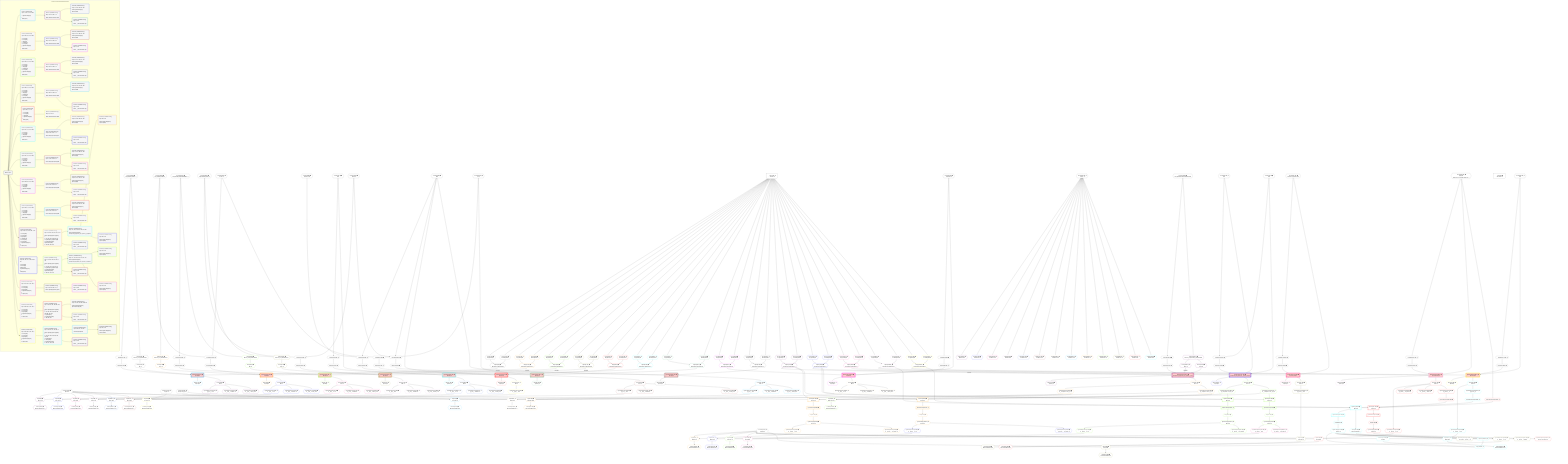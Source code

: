 %%{init: {'themeVariables': { 'fontSize': '12px'}}}%%
graph TD
    classDef path fill:#eee,stroke:#000,color:#000
    classDef plan fill:#fff,stroke-width:1px,color:#000
    classDef itemplan fill:#fff,stroke-width:2px,color:#000
    classDef unbatchedplan fill:#dff,stroke-width:1px,color:#000
    classDef sideeffectplan fill:#fcc,stroke-width:2px,color:#000
    classDef bucket fill:#f6f6f6,color:#000,stroke-width:2px,text-align:left


    %% plan dependencies
    __InputObject113{{"__InputObject[113∈0] ➊"}}:::plan
    Constant445{{"Constant[445∈0] ➊<br />ᐸ2ᐳ"}}:::plan
    Constant446{{"Constant[446∈0] ➊<br />ᐸ3ᐳ"}}:::plan
    Constant445 & Constant446 --> __InputObject113
    __InputObject6{{"__InputObject[6∈0] ➊"}}:::plan
    Constant433{{"Constant[433∈0] ➊<br />ᐸ'WyJwb3N0cyIsMV0='ᐳ"}}:::plan
    Constant433 --> __InputObject6
    Object15{{"Object[15∈0] ➊<br />ᐸ{pgSettings,withPgClient}ᐳ"}}:::plan
    Access13{{"Access[13∈0] ➊<br />ᐸ2.pgSettingsᐳ"}}:::plan
    Access14{{"Access[14∈0] ➊<br />ᐸ2.withPgClientᐳ"}}:::plan
    Access13 & Access14 --> Object15
    __InputObject18{{"__InputObject[18∈0] ➊"}}:::plan
    Constant434{{"Constant[434∈0] ➊<br />ᐸ'hello'ᐳ"}}:::plan
    Constant435{{"Constant[435∈0] ➊<br />ᐸ'WyJwb3N0cyIsMl0='ᐳ"}}:::plan
    Constant434 & Constant435 --> __InputObject18
    __InputObject30{{"__InputObject[30∈0] ➊"}}:::plan
    Constant436{{"Constant[436∈0] ➊<br />ᐸ'WyJwb3N0cyIsMjAwMDAwMF0='ᐳ"}}:::plan
    Constant436 --> __InputObject30
    __InputObject42{{"__InputObject[42∈0] ➊"}}:::plan
    Constant437{{"Constant[437∈0] ➊<br />ᐸ'world'ᐳ"}}:::plan
    Constant438{{"Constant[438∈0] ➊<br />ᐸ'WyJwb3N0cyIsM10='ᐳ"}}:::plan
    Constant437 & Constant438 --> __InputObject42
    __InputObject54{{"__InputObject[54∈0] ➊"}}:::plan
    Constant439{{"Constant[439∈0] ➊<br />ᐸ'throw error'ᐳ"}}:::plan
    Constant440{{"Constant[440∈0] ➊<br />ᐸ11ᐳ"}}:::plan
    Constant439 & Constant440 --> __InputObject54
    __InputObject63{{"__InputObject[63∈0] ➊"}}:::plan
    Constant441{{"Constant[441∈0] ➊<br />ᐸ6ᐳ"}}:::plan
    Constant441 --> __InputObject63
    __InputObject72{{"__InputObject[72∈0] ➊"}}:::plan
    Constant442{{"Constant[442∈0] ➊<br />ᐸ9ᐳ"}}:::plan
    Constant434 & Constant442 --> __InputObject72
    __InputObject81{{"__InputObject[81∈0] ➊"}}:::plan
    Constant443{{"Constant[443∈0] ➊<br />ᐸ2000000ᐳ"}}:::plan
    Constant443 --> __InputObject81
    __InputObject90{{"__InputObject[90∈0] ➊"}}:::plan
    Constant437 & Constant440 --> __InputObject90
    __InputObject99{{"__InputObject[99∈0] ➊"}}:::plan
    Constant444{{"Constant[444∈0] ➊<br />ᐸ'WyJjb21wb3VuZF9rZXlzIiw0LDNd'ᐳ"}}:::plan
    Constant444 --> __InputObject99
    __InputObject123{{"__InputObject[123∈0] ➊"}}:::plan
    Constant447{{"Constant[447∈0] ➊<br />ᐸ'budd.deey@email.com'ᐳ"}}:::plan
    Constant447 --> __InputObject123
    __InputObject132{{"__InputObject[132∈0] ➊"}}:::plan
    Constant448{{"Constant[448∈0] ➊<br />ᐸ'graphile-build.issue.27.exists@example.com'ᐳ"}}:::plan
    Constant448 --> __InputObject132
    __InputObject141{{"__InputObject[141∈0] ➊"}}:::plan
    Constant449{{"Constant[449∈0] ➊<br />ᐸ1ᐳ"}}:::plan
    Constant449 --> __InputObject141
    Lambda9{{"Lambda[9∈0] ➊<br />ᐸdecode_Post_base64JSONᐳ"}}:::plan
    Constant433 --> Lambda9
    Access10{{"Access[10∈0] ➊<br />ᐸ9.1ᐳ"}}:::plan
    Lambda9 --> Access10
    __Value2["__Value[2∈0] ➊<br />ᐸcontextᐳ"]:::plan
    __Value2 --> Access13
    __Value2 --> Access14
    ApplyInput16{{"ApplyInput[16∈0] ➊"}}:::plan
    __InputObject6 --> ApplyInput16
    ApplyInput28{{"ApplyInput[28∈0] ➊"}}:::plan
    __InputObject18 --> ApplyInput28
    ApplyInput40{{"ApplyInput[40∈0] ➊"}}:::plan
    __InputObject30 --> ApplyInput40
    ApplyInput52{{"ApplyInput[52∈0] ➊"}}:::plan
    __InputObject42 --> ApplyInput52
    ApplyInput61{{"ApplyInput[61∈0] ➊"}}:::plan
    __InputObject54 --> ApplyInput61
    ApplyInput70{{"ApplyInput[70∈0] ➊"}}:::plan
    __InputObject63 --> ApplyInput70
    ApplyInput79{{"ApplyInput[79∈0] ➊"}}:::plan
    __InputObject72 --> ApplyInput79
    ApplyInput88{{"ApplyInput[88∈0] ➊"}}:::plan
    __InputObject81 --> ApplyInput88
    ApplyInput97{{"ApplyInput[97∈0] ➊"}}:::plan
    __InputObject90 --> ApplyInput97
    ApplyInput111{{"ApplyInput[111∈0] ➊"}}:::plan
    __InputObject99 --> ApplyInput111
    ApplyInput121{{"ApplyInput[121∈0] ➊"}}:::plan
    __InputObject113 --> ApplyInput121
    ApplyInput130{{"ApplyInput[130∈0] ➊"}}:::plan
    __InputObject123 --> ApplyInput130
    ApplyInput139{{"ApplyInput[139∈0] ➊"}}:::plan
    __InputObject132 --> ApplyInput139
    ApplyInput148{{"ApplyInput[148∈0] ➊"}}:::plan
    __InputObject141 --> ApplyInput148
    __Value4["__Value[4∈0] ➊<br />ᐸrootValueᐳ"]:::plan
    Constant151{{"Constant[151∈0] ➊<br />ᐸ'posts'ᐳ"}}:::plan
    Constant175{{"Constant[175∈0] ➊<br />ᐸ'types'ᐳ"}}:::plan
    Constant205{{"Constant[205∈0] ➊<br />ᐸ'compound_keys'ᐳ"}}:::plan
    Constant219{{"Constant[219∈0] ➊<br />ᐸ'people'ᐳ"}}:::plan
    Constant259{{"Constant[259∈0] ➊<br />ᐸ'query'ᐳ"}}:::plan
    PgDeleteSingle12[["PgDeleteSingle[12∈1] ➊<br />ᐸpost(id)ᐳ"]]:::sideeffectplan
    Object15 -->|rejectNull| PgDeleteSingle12
    Access10 & ApplyInput16 --> PgDeleteSingle12
    Object17{{"Object[17∈1] ➊<br />ᐸ{result}ᐳ"}}:::plan
    PgDeleteSingle12 --> Object17
    List154{{"List[154∈2] ➊<br />ᐸ151,152ᐳ"}}:::plan
    PgClassExpression152{{"PgClassExpression[152∈2] ➊<br />ᐸ__post__.”id”ᐳ"}}:::plan
    Constant151 & PgClassExpression152 --> List154
    Access153{{"Access[153∈2] ➊<br />ᐸ12.tᐳ"}}:::plan
    Access153 --> PgClassExpression152
    PgDeleteSingle12 --> Access153
    Lambda155{{"Lambda[155∈2] ➊<br />ᐸbase64JSONEncodeᐳ"}}:::plan
    List154 --> Lambda155
    PgClassExpression257{{"PgClassExpression[257∈2] ➊<br />ᐸ__post__.”headline”ᐳ"}}:::plan
    Access153 --> PgClassExpression257
    PgClassExpression258{{"PgClassExpression[258∈2] ➊<br />ᐸ__post__.”author_id”ᐳ"}}:::plan
    Access153 --> PgClassExpression258
    Lambda260{{"Lambda[260∈2] ➊<br />ᐸrawEncodeᐳ"}}:::plan
    Constant259 --> Lambda260
    PgDeleteSingle24[["PgDeleteSingle[24∈3] ➊<br />ᐸpost(id)ᐳ"]]:::sideeffectplan
    Object27{{"Object[27∈3] ➊<br />ᐸ{pgSettings,withPgClient}ᐳ"}}:::plan
    Access22{{"Access[22∈3] ➊<br />ᐸ21.1ᐳ"}}:::plan
    Object27 -->|rejectNull| PgDeleteSingle24
    Access22 & ApplyInput28 --> PgDeleteSingle24
    Access25{{"Access[25∈3] ➊<br />ᐸ2.pgSettingsᐳ"}}:::plan
    Access26{{"Access[26∈3] ➊<br />ᐸ2.withPgClientᐳ"}}:::plan
    Access25 & Access26 --> Object27
    Lambda21{{"Lambda[21∈3] ➊<br />ᐸdecode_Post_base64JSONᐳ"}}:::plan
    Constant435 --> Lambda21
    Lambda21 --> Access22
    __Value2 --> Access25
    __Value2 --> Access26
    Object29{{"Object[29∈3] ➊<br />ᐸ{result}ᐳ"}}:::plan
    PgDeleteSingle24 --> Object29
    List160{{"List[160∈4] ➊<br />ᐸ151,158ᐳ"}}:::plan
    PgClassExpression158{{"PgClassExpression[158∈4] ➊<br />ᐸ__post__.”id”ᐳ"}}:::plan
    Constant151 & PgClassExpression158 --> List160
    Access159{{"Access[159∈4] ➊<br />ᐸ24.tᐳ"}}:::plan
    Access159 --> PgClassExpression158
    PgDeleteSingle24 --> Access159
    Lambda161{{"Lambda[161∈4] ➊<br />ᐸbase64JSONEncodeᐳ"}}:::plan
    List160 --> Lambda161
    PgClassExpression267{{"PgClassExpression[267∈4] ➊<br />ᐸ__post__.”headline”ᐳ"}}:::plan
    Access159 --> PgClassExpression267
    PgClassExpression268{{"PgClassExpression[268∈4] ➊<br />ᐸ__post__.”author_id”ᐳ"}}:::plan
    Access159 --> PgClassExpression268
    Lambda270{{"Lambda[270∈4] ➊<br />ᐸrawEncodeᐳ"}}:::plan
    Constant259 --> Lambda270
    PgDeleteSingle36[["PgDeleteSingle[36∈5] ➊<br />ᐸpost(id)ᐳ"]]:::sideeffectplan
    Object39{{"Object[39∈5] ➊<br />ᐸ{pgSettings,withPgClient}ᐳ"}}:::plan
    Access34{{"Access[34∈5] ➊<br />ᐸ33.1ᐳ"}}:::plan
    Object39 -->|rejectNull| PgDeleteSingle36
    Access34 & ApplyInput40 --> PgDeleteSingle36
    Access37{{"Access[37∈5] ➊<br />ᐸ2.pgSettingsᐳ"}}:::plan
    Access38{{"Access[38∈5] ➊<br />ᐸ2.withPgClientᐳ"}}:::plan
    Access37 & Access38 --> Object39
    Lambda33{{"Lambda[33∈5] ➊<br />ᐸdecode_Post_base64JSONᐳ"}}:::plan
    Constant436 --> Lambda33
    Lambda33 --> Access34
    __Value2 --> Access37
    __Value2 --> Access38
    Object41{{"Object[41∈5] ➊<br />ᐸ{result}ᐳ"}}:::plan
    PgDeleteSingle36 --> Object41
    List166{{"List[166∈6] ➊<br />ᐸ151,164ᐳ"}}:::plan
    PgClassExpression164{{"PgClassExpression[164∈6] ➊<br />ᐸ__post__.”id”ᐳ"}}:::plan
    Constant151 & PgClassExpression164 --> List166
    Access165{{"Access[165∈6] ➊<br />ᐸ36.tᐳ"}}:::plan
    Access165 --> PgClassExpression164
    PgDeleteSingle36 --> Access165
    Lambda167{{"Lambda[167∈6] ➊<br />ᐸbase64JSONEncodeᐳ"}}:::plan
    List166 --> Lambda167
    PgClassExpression277{{"PgClassExpression[277∈6] ➊<br />ᐸ__post__.”headline”ᐳ"}}:::plan
    Access165 --> PgClassExpression277
    PgClassExpression278{{"PgClassExpression[278∈6] ➊<br />ᐸ__post__.”author_id”ᐳ"}}:::plan
    Access165 --> PgClassExpression278
    Lambda280{{"Lambda[280∈6] ➊<br />ᐸrawEncodeᐳ"}}:::plan
    Constant259 --> Lambda280
    PgDeleteSingle48[["PgDeleteSingle[48∈7] ➊<br />ᐸpost(id)ᐳ"]]:::sideeffectplan
    Object51{{"Object[51∈7] ➊<br />ᐸ{pgSettings,withPgClient}ᐳ"}}:::plan
    Access46{{"Access[46∈7] ➊<br />ᐸ45.1ᐳ"}}:::plan
    Object51 -->|rejectNull| PgDeleteSingle48
    Access46 & ApplyInput52 --> PgDeleteSingle48
    Access49{{"Access[49∈7] ➊<br />ᐸ2.pgSettingsᐳ"}}:::plan
    Access50{{"Access[50∈7] ➊<br />ᐸ2.withPgClientᐳ"}}:::plan
    Access49 & Access50 --> Object51
    Lambda45{{"Lambda[45∈7] ➊<br />ᐸdecode_Post_base64JSONᐳ"}}:::plan
    Constant438 --> Lambda45
    Lambda45 --> Access46
    __Value2 --> Access49
    __Value2 --> Access50
    Object53{{"Object[53∈7] ➊<br />ᐸ{result}ᐳ"}}:::plan
    PgDeleteSingle48 --> Object53
    List172{{"List[172∈8] ➊<br />ᐸ151,170ᐳ"}}:::plan
    PgClassExpression170{{"PgClassExpression[170∈8] ➊<br />ᐸ__post__.”id”ᐳ"}}:::plan
    Constant151 & PgClassExpression170 --> List172
    Access171{{"Access[171∈8] ➊<br />ᐸ48.tᐳ"}}:::plan
    Access171 --> PgClassExpression170
    PgDeleteSingle48 --> Access171
    Lambda173{{"Lambda[173∈8] ➊<br />ᐸbase64JSONEncodeᐳ"}}:::plan
    List172 --> Lambda173
    PgClassExpression287{{"PgClassExpression[287∈8] ➊<br />ᐸ__post__.”headline”ᐳ"}}:::plan
    Access171 --> PgClassExpression287
    PgClassExpression288{{"PgClassExpression[288∈8] ➊<br />ᐸ__post__.”author_id”ᐳ"}}:::plan
    Access171 --> PgClassExpression288
    Lambda290{{"Lambda[290∈8] ➊<br />ᐸrawEncodeᐳ"}}:::plan
    Constant259 --> Lambda290
    PgDeleteSingle57[["PgDeleteSingle[57∈9] ➊<br />ᐸtypes(id)ᐳ"]]:::sideeffectplan
    Object60{{"Object[60∈9] ➊<br />ᐸ{pgSettings,withPgClient}ᐳ"}}:::plan
    Object60 & Constant440 & ApplyInput61 --> PgDeleteSingle57
    Access58{{"Access[58∈9] ➊<br />ᐸ2.pgSettingsᐳ"}}:::plan
    Access59{{"Access[59∈9] ➊<br />ᐸ2.withPgClientᐳ"}}:::plan
    Access58 & Access59 --> Object60
    __Value2 --> Access58
    __Value2 --> Access59
    Object62{{"Object[62∈9] ➊<br />ᐸ{result}ᐳ"}}:::plan
    PgDeleteSingle57 --> Object62
    List178{{"List[178∈10] ➊<br />ᐸ175,176ᐳ"}}:::plan
    PgClassExpression176{{"PgClassExpression[176∈10] ➊<br />ᐸ__types__.”id”ᐳ"}}:::plan
    Constant175 & PgClassExpression176 --> List178
    Access177{{"Access[177∈10] ➊<br />ᐸ57.tᐳ"}}:::plan
    Access177 --> PgClassExpression176
    PgDeleteSingle57 --> Access177
    Lambda179{{"Lambda[179∈10] ➊<br />ᐸbase64JSONEncodeᐳ"}}:::plan
    List178 --> Lambda179
    PgDeleteSingle66[["PgDeleteSingle[66∈11] ➊<br />ᐸpost(id)ᐳ"]]:::sideeffectplan
    Object69{{"Object[69∈11] ➊<br />ᐸ{pgSettings,withPgClient}ᐳ"}}:::plan
    Object69 & Constant441 & ApplyInput70 --> PgDeleteSingle66
    Access67{{"Access[67∈11] ➊<br />ᐸ2.pgSettingsᐳ"}}:::plan
    Access68{{"Access[68∈11] ➊<br />ᐸ2.withPgClientᐳ"}}:::plan
    Access67 & Access68 --> Object69
    __Value2 --> Access67
    __Value2 --> Access68
    Object71{{"Object[71∈11] ➊<br />ᐸ{result}ᐳ"}}:::plan
    PgDeleteSingle66 --> Object71
    List184{{"List[184∈12] ➊<br />ᐸ151,182ᐳ"}}:::plan
    PgClassExpression182{{"PgClassExpression[182∈12] ➊<br />ᐸ__post__.”id”ᐳ"}}:::plan
    Constant151 & PgClassExpression182 --> List184
    Access183{{"Access[183∈12] ➊<br />ᐸ66.tᐳ"}}:::plan
    Access183 --> PgClassExpression182
    PgDeleteSingle66 --> Access183
    Lambda185{{"Lambda[185∈12] ➊<br />ᐸbase64JSONEncodeᐳ"}}:::plan
    List184 --> Lambda185
    PgClassExpression297{{"PgClassExpression[297∈12] ➊<br />ᐸ__post__.”headline”ᐳ"}}:::plan
    Access183 --> PgClassExpression297
    PgClassExpression298{{"PgClassExpression[298∈12] ➊<br />ᐸ__post__.”author_id”ᐳ"}}:::plan
    Access183 --> PgClassExpression298
    Lambda300{{"Lambda[300∈12] ➊<br />ᐸrawEncodeᐳ"}}:::plan
    Constant259 --> Lambda300
    PgDeleteSingle75[["PgDeleteSingle[75∈13] ➊<br />ᐸpost(id)ᐳ"]]:::sideeffectplan
    Object78{{"Object[78∈13] ➊<br />ᐸ{pgSettings,withPgClient}ᐳ"}}:::plan
    Object78 & Constant442 & ApplyInput79 --> PgDeleteSingle75
    Access76{{"Access[76∈13] ➊<br />ᐸ2.pgSettingsᐳ"}}:::plan
    Access77{{"Access[77∈13] ➊<br />ᐸ2.withPgClientᐳ"}}:::plan
    Access76 & Access77 --> Object78
    __Value2 --> Access76
    __Value2 --> Access77
    Object80{{"Object[80∈13] ➊<br />ᐸ{result}ᐳ"}}:::plan
    PgDeleteSingle75 --> Object80
    List190{{"List[190∈14] ➊<br />ᐸ151,188ᐳ"}}:::plan
    PgClassExpression188{{"PgClassExpression[188∈14] ➊<br />ᐸ__post__.”id”ᐳ"}}:::plan
    Constant151 & PgClassExpression188 --> List190
    Access189{{"Access[189∈14] ➊<br />ᐸ75.tᐳ"}}:::plan
    Access189 --> PgClassExpression188
    PgDeleteSingle75 --> Access189
    Lambda191{{"Lambda[191∈14] ➊<br />ᐸbase64JSONEncodeᐳ"}}:::plan
    List190 --> Lambda191
    PgClassExpression307{{"PgClassExpression[307∈14] ➊<br />ᐸ__post__.”headline”ᐳ"}}:::plan
    Access189 --> PgClassExpression307
    PgClassExpression308{{"PgClassExpression[308∈14] ➊<br />ᐸ__post__.”author_id”ᐳ"}}:::plan
    Access189 --> PgClassExpression308
    Lambda310{{"Lambda[310∈14] ➊<br />ᐸrawEncodeᐳ"}}:::plan
    Constant259 --> Lambda310
    PgDeleteSingle84[["PgDeleteSingle[84∈15] ➊<br />ᐸpost(id)ᐳ"]]:::sideeffectplan
    Object87{{"Object[87∈15] ➊<br />ᐸ{pgSettings,withPgClient}ᐳ"}}:::plan
    Object87 & Constant443 & ApplyInput88 --> PgDeleteSingle84
    Access85{{"Access[85∈15] ➊<br />ᐸ2.pgSettingsᐳ"}}:::plan
    Access86{{"Access[86∈15] ➊<br />ᐸ2.withPgClientᐳ"}}:::plan
    Access85 & Access86 --> Object87
    __Value2 --> Access85
    __Value2 --> Access86
    Object89{{"Object[89∈15] ➊<br />ᐸ{result}ᐳ"}}:::plan
    PgDeleteSingle84 --> Object89
    List196{{"List[196∈16] ➊<br />ᐸ151,194ᐳ"}}:::plan
    PgClassExpression194{{"PgClassExpression[194∈16] ➊<br />ᐸ__post__.”id”ᐳ"}}:::plan
    Constant151 & PgClassExpression194 --> List196
    Access195{{"Access[195∈16] ➊<br />ᐸ84.tᐳ"}}:::plan
    Access195 --> PgClassExpression194
    PgDeleteSingle84 --> Access195
    Lambda197{{"Lambda[197∈16] ➊<br />ᐸbase64JSONEncodeᐳ"}}:::plan
    List196 --> Lambda197
    PgClassExpression317{{"PgClassExpression[317∈16] ➊<br />ᐸ__post__.”headline”ᐳ"}}:::plan
    Access195 --> PgClassExpression317
    PgClassExpression318{{"PgClassExpression[318∈16] ➊<br />ᐸ__post__.”author_id”ᐳ"}}:::plan
    Access195 --> PgClassExpression318
    Lambda320{{"Lambda[320∈16] ➊<br />ᐸrawEncodeᐳ"}}:::plan
    Constant259 --> Lambda320
    PgDeleteSingle93[["PgDeleteSingle[93∈17] ➊<br />ᐸpost(id)ᐳ"]]:::sideeffectplan
    Object96{{"Object[96∈17] ➊<br />ᐸ{pgSettings,withPgClient}ᐳ"}}:::plan
    Object96 & Constant440 & ApplyInput97 --> PgDeleteSingle93
    Access94{{"Access[94∈17] ➊<br />ᐸ2.pgSettingsᐳ"}}:::plan
    Access95{{"Access[95∈17] ➊<br />ᐸ2.withPgClientᐳ"}}:::plan
    Access94 & Access95 --> Object96
    __Value2 --> Access94
    __Value2 --> Access95
    Object98{{"Object[98∈17] ➊<br />ᐸ{result}ᐳ"}}:::plan
    PgDeleteSingle93 --> Object98
    List202{{"List[202∈18] ➊<br />ᐸ151,200ᐳ"}}:::plan
    PgClassExpression200{{"PgClassExpression[200∈18] ➊<br />ᐸ__post__.”id”ᐳ"}}:::plan
    Constant151 & PgClassExpression200 --> List202
    Access201{{"Access[201∈18] ➊<br />ᐸ93.tᐳ"}}:::plan
    Access201 --> PgClassExpression200
    PgDeleteSingle93 --> Access201
    Lambda203{{"Lambda[203∈18] ➊<br />ᐸbase64JSONEncodeᐳ"}}:::plan
    List202 --> Lambda203
    PgClassExpression327{{"PgClassExpression[327∈18] ➊<br />ᐸ__post__.”headline”ᐳ"}}:::plan
    Access201 --> PgClassExpression327
    PgClassExpression328{{"PgClassExpression[328∈18] ➊<br />ᐸ__post__.”author_id”ᐳ"}}:::plan
    Access201 --> PgClassExpression328
    Lambda330{{"Lambda[330∈18] ➊<br />ᐸrawEncodeᐳ"}}:::plan
    Constant259 --> Lambda330
    PgDeleteSingle107[["PgDeleteSingle[107∈19] ➊<br />ᐸcompound_key(person_id_1,person_id_2)ᐳ"]]:::sideeffectplan
    Object110{{"Object[110∈19] ➊<br />ᐸ{pgSettings,withPgClient}ᐳ"}}:::plan
    Access103{{"Access[103∈19] ➊<br />ᐸ102.1ᐳ"}}:::plan
    Access105{{"Access[105∈19] ➊<br />ᐸ102.2ᐳ"}}:::plan
    Object110 -->|rejectNull| PgDeleteSingle107
    Access103 -->|rejectNull| PgDeleteSingle107
    Access105 & ApplyInput111 --> PgDeleteSingle107
    Access108{{"Access[108∈19] ➊<br />ᐸ2.pgSettingsᐳ"}}:::plan
    Access109{{"Access[109∈19] ➊<br />ᐸ2.withPgClientᐳ"}}:::plan
    Access108 & Access109 --> Object110
    Lambda102{{"Lambda[102∈19] ➊<br />ᐸdecode_CompoundKey_base64JSONᐳ"}}:::plan
    Constant444 --> Lambda102
    Lambda102 --> Access103
    Lambda102 --> Access105
    __Value2 --> Access108
    __Value2 --> Access109
    Object112{{"Object[112∈19] ➊<br />ᐸ{result}ᐳ"}}:::plan
    PgDeleteSingle107 --> Object112
    List209{{"List[209∈20] ➊<br />ᐸ205,206,208ᐳ"}}:::plan
    PgClassExpression206{{"PgClassExpression[206∈20] ➊<br />ᐸ__compound...rson_id_1”ᐳ"}}:::plan
    PgClassExpression208{{"PgClassExpression[208∈20] ➊<br />ᐸ__compound...rson_id_2”ᐳ"}}:::plan
    Constant205 & PgClassExpression206 & PgClassExpression208 --> List209
    PgSelect340[["PgSelect[340∈20] ➊<br />ᐸpersonᐳ"]]:::plan
    Object110 & PgClassExpression206 --> PgSelect340
    PgSelect348[["PgSelect[348∈20] ➊<br />ᐸpersonᐳ"]]:::plan
    Object110 & PgClassExpression208 --> PgSelect348
    Access207{{"Access[207∈20] ➊<br />ᐸ107.tᐳ"}}:::plan
    Access207 --> PgClassExpression206
    PgDeleteSingle107 --> Access207
    Access207 --> PgClassExpression208
    Lambda210{{"Lambda[210∈20] ➊<br />ᐸbase64JSONEncodeᐳ"}}:::plan
    List209 --> Lambda210
    First344{{"First[344∈20] ➊"}}:::plan
    PgSelectRows345[["PgSelectRows[345∈20] ➊"]]:::plan
    PgSelectRows345 --> First344
    PgSelect340 --> PgSelectRows345
    PgSelectSingle346{{"PgSelectSingle[346∈20] ➊<br />ᐸpersonᐳ"}}:::plan
    First344 --> PgSelectSingle346
    First350{{"First[350∈20] ➊"}}:::plan
    PgSelectRows351[["PgSelectRows[351∈20] ➊"]]:::plan
    PgSelectRows351 --> First350
    PgSelect348 --> PgSelectRows351
    PgSelectSingle352{{"PgSelectSingle[352∈20] ➊<br />ᐸpersonᐳ"}}:::plan
    First350 --> PgSelectSingle352
    Lambda354{{"Lambda[354∈20] ➊<br />ᐸrawEncodeᐳ"}}:::plan
    Constant259 --> Lambda354
    List408{{"List[408∈54] ➊<br />ᐸ219,407ᐳ"}}:::plan
    PgClassExpression407{{"PgClassExpression[407∈54] ➊<br />ᐸ__person__.”id”ᐳ"}}:::plan
    Constant219 & PgClassExpression407 --> List408
    PgSelectSingle346 --> PgClassExpression407
    Lambda409{{"Lambda[409∈54] ➊<br />ᐸbase64JSONEncodeᐳ"}}:::plan
    List408 --> Lambda409
    PgClassExpression410{{"PgClassExpression[410∈54] ➊<br />ᐸ__person__...full_name”ᐳ"}}:::plan
    PgSelectSingle346 --> PgClassExpression410
    List413{{"List[413∈55] ➊<br />ᐸ219,412ᐳ"}}:::plan
    PgClassExpression412{{"PgClassExpression[412∈55] ➊<br />ᐸ__person__.”id”ᐳ"}}:::plan
    Constant219 & PgClassExpression412 --> List413
    PgSelectSingle352 --> PgClassExpression412
    Lambda414{{"Lambda[414∈55] ➊<br />ᐸbase64JSONEncodeᐳ"}}:::plan
    List413 --> Lambda414
    PgClassExpression415{{"PgClassExpression[415∈55] ➊<br />ᐸ__person__...full_name”ᐳ"}}:::plan
    PgSelectSingle352 --> PgClassExpression415
    PgDeleteSingle117[["PgDeleteSingle[117∈21] ➊<br />ᐸcompound_key(person_id_1,person_id_2)ᐳ"]]:::sideeffectplan
    Object120{{"Object[120∈21] ➊<br />ᐸ{pgSettings,withPgClient}ᐳ"}}:::plan
    Object120 & Constant445 & Constant446 & ApplyInput121 --> PgDeleteSingle117
    Access118{{"Access[118∈21] ➊<br />ᐸ2.pgSettingsᐳ"}}:::plan
    Access119{{"Access[119∈21] ➊<br />ᐸ2.withPgClientᐳ"}}:::plan
    Access118 & Access119 --> Object120
    __Value2 --> Access118
    __Value2 --> Access119
    Object122{{"Object[122∈21] ➊<br />ᐸ{result}ᐳ"}}:::plan
    PgDeleteSingle117 --> Object122
    List216{{"List[216∈22] ➊<br />ᐸ205,213,215ᐳ"}}:::plan
    PgClassExpression213{{"PgClassExpression[213∈22] ➊<br />ᐸ__compound...rson_id_1”ᐳ"}}:::plan
    PgClassExpression215{{"PgClassExpression[215∈22] ➊<br />ᐸ__compound...rson_id_2”ᐳ"}}:::plan
    Constant205 & PgClassExpression213 & PgClassExpression215 --> List216
    PgSelect364[["PgSelect[364∈22] ➊<br />ᐸpersonᐳ"]]:::plan
    Object120 & PgClassExpression213 --> PgSelect364
    PgSelect372[["PgSelect[372∈22] ➊<br />ᐸpersonᐳ"]]:::plan
    Object120 & PgClassExpression215 --> PgSelect372
    Access214{{"Access[214∈22] ➊<br />ᐸ117.tᐳ"}}:::plan
    Access214 --> PgClassExpression213
    PgDeleteSingle117 --> Access214
    Access214 --> PgClassExpression215
    Lambda217{{"Lambda[217∈22] ➊<br />ᐸbase64JSONEncodeᐳ"}}:::plan
    List216 --> Lambda217
    First368{{"First[368∈22] ➊"}}:::plan
    PgSelectRows369[["PgSelectRows[369∈22] ➊"]]:::plan
    PgSelectRows369 --> First368
    PgSelect364 --> PgSelectRows369
    PgSelectSingle370{{"PgSelectSingle[370∈22] ➊<br />ᐸpersonᐳ"}}:::plan
    First368 --> PgSelectSingle370
    First374{{"First[374∈22] ➊"}}:::plan
    PgSelectRows375[["PgSelectRows[375∈22] ➊"]]:::plan
    PgSelectRows375 --> First374
    PgSelect372 --> PgSelectRows375
    PgSelectSingle376{{"PgSelectSingle[376∈22] ➊<br />ᐸpersonᐳ"}}:::plan
    First374 --> PgSelectSingle376
    Lambda378{{"Lambda[378∈22] ➊<br />ᐸrawEncodeᐳ"}}:::plan
    Constant259 --> Lambda378
    List418{{"List[418∈56] ➊<br />ᐸ219,417ᐳ"}}:::plan
    PgClassExpression417{{"PgClassExpression[417∈56] ➊<br />ᐸ__person__.”id”ᐳ"}}:::plan
    Constant219 & PgClassExpression417 --> List418
    PgSelectSingle370 --> PgClassExpression417
    Lambda419{{"Lambda[419∈56] ➊<br />ᐸbase64JSONEncodeᐳ"}}:::plan
    List418 --> Lambda419
    PgClassExpression420{{"PgClassExpression[420∈56] ➊<br />ᐸ__person__...full_name”ᐳ"}}:::plan
    PgSelectSingle370 --> PgClassExpression420
    List423{{"List[423∈57] ➊<br />ᐸ219,422ᐳ"}}:::plan
    PgClassExpression422{{"PgClassExpression[422∈57] ➊<br />ᐸ__person__.”id”ᐳ"}}:::plan
    Constant219 & PgClassExpression422 --> List423
    PgSelectSingle376 --> PgClassExpression422
    Lambda424{{"Lambda[424∈57] ➊<br />ᐸbase64JSONEncodeᐳ"}}:::plan
    List423 --> Lambda424
    PgClassExpression425{{"PgClassExpression[425∈57] ➊<br />ᐸ__person__...full_name”ᐳ"}}:::plan
    PgSelectSingle376 --> PgClassExpression425
    PgDeleteSingle126[["PgDeleteSingle[126∈23] ➊<br />ᐸperson(email)ᐳ"]]:::sideeffectplan
    Object129{{"Object[129∈23] ➊<br />ᐸ{pgSettings,withPgClient}ᐳ"}}:::plan
    Object129 & Constant447 & ApplyInput130 --> PgDeleteSingle126
    Access127{{"Access[127∈23] ➊<br />ᐸ2.pgSettingsᐳ"}}:::plan
    Access128{{"Access[128∈23] ➊<br />ᐸ2.withPgClientᐳ"}}:::plan
    Access127 & Access128 --> Object129
    __Value2 --> Access127
    __Value2 --> Access128
    Object131{{"Object[131∈23] ➊<br />ᐸ{result}ᐳ"}}:::plan
    PgDeleteSingle126 --> Object131
    List222{{"List[222∈24] ➊<br />ᐸ219,220ᐳ"}}:::plan
    PgClassExpression220{{"PgClassExpression[220∈24] ➊<br />ᐸ__person__.”id”ᐳ"}}:::plan
    Constant219 & PgClassExpression220 --> List222
    Access221{{"Access[221∈24] ➊<br />ᐸ126.tᐳ"}}:::plan
    Access221 --> PgClassExpression220
    PgDeleteSingle126 --> Access221
    Lambda223{{"Lambda[223∈24] ➊<br />ᐸbase64JSONEncodeᐳ"}}:::plan
    List222 --> Lambda223
    Lambda380{{"Lambda[380∈24] ➊<br />ᐸrawEncodeᐳ"}}:::plan
    Constant259 --> Lambda380
    PgDeleteSingle135[["PgDeleteSingle[135∈25] ➊<br />ᐸperson(email)ᐳ"]]:::sideeffectplan
    Object138{{"Object[138∈25] ➊<br />ᐸ{pgSettings,withPgClient}ᐳ"}}:::plan
    Object138 & Constant448 & ApplyInput139 --> PgDeleteSingle135
    Access136{{"Access[136∈25] ➊<br />ᐸ2.pgSettingsᐳ"}}:::plan
    Access137{{"Access[137∈25] ➊<br />ᐸ2.withPgClientᐳ"}}:::plan
    Access136 & Access137 --> Object138
    __Value2 --> Access136
    __Value2 --> Access137
    Object140{{"Object[140∈25] ➊<br />ᐸ{result}ᐳ"}}:::plan
    PgDeleteSingle135 --> Object140
    PgSelect391[["PgSelect[391∈26] ➊<br />ᐸpersonᐳ"]]:::plan
    PgFromExpression395{{"PgFromExpression[395∈26] ➊"}}:::plan
    PgFromExpression400{{"PgFromExpression[400∈26] ➊"}}:::plan
    Object138 & PgFromExpression395 & PgFromExpression400 --> PgSelect391
    List228{{"List[228∈26] ➊<br />ᐸ219,226ᐳ"}}:::plan
    PgClassExpression226{{"PgClassExpression[226∈26] ➊<br />ᐸ__person__.”id”ᐳ"}}:::plan
    Constant219 & PgClassExpression226 --> List228
    Access227{{"Access[227∈26] ➊<br />ᐸ135.tᐳ"}}:::plan
    Access227 --> PgClassExpression226
    PgDeleteSingle135 --> Access227
    Lambda229{{"Lambda[229∈26] ➊<br />ᐸbase64JSONEncodeᐳ"}}:::plan
    List228 --> Lambda229
    PgClassExpression387{{"PgClassExpression[387∈26] ➊<br />ᐸ__person__...full_name”ᐳ"}}:::plan
    Access227 --> PgClassExpression387
    PgClassExpression388{{"PgClassExpression[388∈26] ➊<br />ᐸ__person__.”email”ᐳ"}}:::plan
    Access227 --> PgClassExpression388
    PgClassExpression390{{"PgClassExpression[390∈26] ➊<br />ᐸ__person__ᐳ"}}:::plan
    Access227 --> PgClassExpression390
    PgClassExpression390 --> PgFromExpression395
    First396{{"First[396∈26] ➊"}}:::plan
    PgSelectRows397[["PgSelectRows[397∈26] ➊"]]:::plan
    PgSelectRows397 --> First396
    PgSelect391 --> PgSelectRows397
    PgSelectSingle398{{"PgSelectSingle[398∈26] ➊<br />ᐸpersonᐳ"}}:::plan
    First396 --> PgSelectSingle398
    Constant448 --> PgFromExpression400
    PgClassExpression401{{"PgClassExpression[401∈26] ➊<br />ᐸ(1/0) /* E...ferred! */ᐳ"}}:::plan
    PgSelectSingle398 --> PgClassExpression401
    Lambda403{{"Lambda[403∈26] ➊<br />ᐸrawEncodeᐳ"}}:::plan
    Constant259 --> Lambda403
    PgDeleteSingle144[["PgDeleteSingle[144∈27] ➊<br />ᐸperson(id)ᐳ"]]:::sideeffectplan
    Object147{{"Object[147∈27] ➊<br />ᐸ{pgSettings,withPgClient}ᐳ"}}:::plan
    Object147 & Constant449 & ApplyInput148 --> PgDeleteSingle144
    Access145{{"Access[145∈27] ➊<br />ᐸ2.pgSettingsᐳ"}}:::plan
    Access146{{"Access[146∈27] ➊<br />ᐸ2.withPgClientᐳ"}}:::plan
    Access145 & Access146 --> Object147
    __Value2 --> Access145
    __Value2 --> Access146
    Object149{{"Object[149∈27] ➊<br />ᐸ{result}ᐳ"}}:::plan
    PgDeleteSingle144 --> Object149
    Edge248{{"Edge[248∈28] ➊"}}:::plan
    PgSelectSingle247{{"PgSelectSingle[247∈28] ➊<br />ᐸpersonᐳ"}}:::plan
    PgCursor250{{"PgCursor[250∈28] ➊"}}:::plan
    Connection244{{"Connection[244∈28] ➊<br />ᐸ238ᐳ"}}:::plan
    PgSelectSingle247 & PgCursor250 & Connection244 --> Edge248
    List234{{"List[234∈28] ➊<br />ᐸ219,232ᐳ"}}:::plan
    PgClassExpression232{{"PgClassExpression[232∈28] ➊<br />ᐸ__person__.”id”ᐳ"}}:::plan
    Constant219 & PgClassExpression232 --> List234
    PgSelect238[["PgSelect[238∈28] ➊<br />ᐸpersonᐳ"]]:::plan
    PgFromExpression242{{"PgFromExpression[242∈28] ➊"}}:::plan
    Object147 & PgFromExpression242 --> PgSelect238
    Access249{{"Access[249∈28] ➊<br />ᐸ238.cursorDetailsᐳ"}}:::plan
    PgSelectSingle247 & Access249 --> PgCursor250
    Access233{{"Access[233∈28] ➊<br />ᐸ144.tᐳ"}}:::plan
    Access233 --> PgClassExpression232
    PgDeleteSingle144 --> Access233
    Lambda235{{"Lambda[235∈28] ➊<br />ᐸbase64JSONEncodeᐳ"}}:::plan
    List234 --> Lambda235
    PgClassExpression237{{"PgClassExpression[237∈28] ➊<br />ᐸ__person__ᐳ"}}:::plan
    Access233 --> PgClassExpression237
    PgClassExpression237 --> PgFromExpression242
    First245{{"First[245∈28] ➊"}}:::plan
    PgSelectRows246[["PgSelectRows[246∈28] ➊"]]:::plan
    PgSelectRows246 --> First245
    PgSelect238 --> PgSelectRows246
    First245 --> PgSelectSingle247
    PgSelect238 --> Access249
    Lambda405{{"Lambda[405∈28] ➊<br />ᐸrawEncodeᐳ"}}:::plan
    Constant259 --> Lambda405
    List430{{"List[430∈58] ➊<br />ᐸ219,428ᐳ"}}:::plan
    PgClassExpression428{{"PgClassExpression[428∈58] ➊<br />ᐸ__person__.”id”ᐳ"}}:::plan
    Constant219 & PgClassExpression428 --> List430
    PgClassExpression427{{"PgClassExpression[427∈58] ➊<br />ᐸ”c”.”perso..._person__)ᐳ"}}:::plan
    PgSelectSingle247 --> PgClassExpression427
    PgSelectSingle247 --> PgClassExpression428
    Lambda431{{"Lambda[431∈58] ➊<br />ᐸbase64JSONEncodeᐳ"}}:::plan
    List430 --> Lambda431
    PgClassExpression432{{"PgClassExpression[432∈58] ➊<br />ᐸ__person__.”email”ᐳ"}}:::plan
    PgSelectSingle247 --> PgClassExpression432

    %% define steps

    subgraph "Buckets for mutations/v4/mutation-delete"
    Bucket0("Bucket 0 (root)"):::bucket
    classDef bucket0 stroke:#696969
    class Bucket0,__Value2,__Value4,__InputObject6,Lambda9,Access10,Access13,Access14,Object15,ApplyInput16,__InputObject18,ApplyInput28,__InputObject30,ApplyInput40,__InputObject42,ApplyInput52,__InputObject54,ApplyInput61,__InputObject63,ApplyInput70,__InputObject72,ApplyInput79,__InputObject81,ApplyInput88,__InputObject90,ApplyInput97,__InputObject99,ApplyInput111,__InputObject113,ApplyInput121,__InputObject123,ApplyInput130,__InputObject132,ApplyInput139,__InputObject141,ApplyInput148,Constant151,Constant175,Constant205,Constant219,Constant259,Constant433,Constant434,Constant435,Constant436,Constant437,Constant438,Constant439,Constant440,Constant441,Constant442,Constant443,Constant444,Constant445,Constant446,Constant447,Constant448,Constant449 bucket0
    Bucket1("Bucket 1 (mutationField)<br />Deps: 15, 10, 16, 151, 259, 4<br /><br />1: PgDeleteSingle[12]<br />2: <br />ᐳ: Object[17]"):::bucket
    classDef bucket1 stroke:#00bfff
    class Bucket1,PgDeleteSingle12,Object17 bucket1
    Bucket2("Bucket 2 (nullableBoundary)<br />Deps: 12, 151, 259, 17, 4<br /><br />ROOT Object{1}ᐸ{result}ᐳ[17]"):::bucket
    classDef bucket2 stroke:#7f007f
    class Bucket2,PgClassExpression152,Access153,List154,Lambda155,PgClassExpression257,PgClassExpression258,Lambda260 bucket2
    Bucket3("Bucket 3 (mutationField)<br />Deps: 435, 28, 2, 151, 259, 4<br /><br />1: Access[25]<br />2: Access[26]<br />3: Object[27]<br />4: Lambda[21]<br />5: Access[22]<br />6: PgDeleteSingle[24]<br />7: <br />ᐳ: Object[29]"):::bucket
    classDef bucket3 stroke:#ffa500
    class Bucket3,Lambda21,Access22,PgDeleteSingle24,Access25,Access26,Object27,Object29 bucket3
    Bucket4("Bucket 4 (nullableBoundary)<br />Deps: 24, 151, 259, 29, 4<br /><br />ROOT Object{3}ᐸ{result}ᐳ[29]"):::bucket
    classDef bucket4 stroke:#0000ff
    class Bucket4,PgClassExpression158,Access159,List160,Lambda161,PgClassExpression267,PgClassExpression268,Lambda270 bucket4
    Bucket5("Bucket 5 (mutationField)<br />Deps: 436, 40, 2, 151, 259, 4<br /><br />1: Access[37]<br />2: Access[38]<br />3: Object[39]<br />4: Lambda[33]<br />5: Access[34]<br />6: PgDeleteSingle[36]<br />7: <br />ᐳ: Object[41]"):::bucket
    classDef bucket5 stroke:#7fff00
    class Bucket5,Lambda33,Access34,PgDeleteSingle36,Access37,Access38,Object39,Object41 bucket5
    Bucket6("Bucket 6 (nullableBoundary)<br />Deps: 36, 151, 259, 41, 4<br /><br />ROOT Object{5}ᐸ{result}ᐳ[41]"):::bucket
    classDef bucket6 stroke:#ff1493
    class Bucket6,PgClassExpression164,Access165,List166,Lambda167,PgClassExpression277,PgClassExpression278,Lambda280 bucket6
    Bucket7("Bucket 7 (mutationField)<br />Deps: 438, 52, 2, 151, 259, 4<br /><br />1: Access[49]<br />2: Access[50]<br />3: Object[51]<br />4: Lambda[45]<br />5: Access[46]<br />6: PgDeleteSingle[48]<br />7: <br />ᐳ: Object[53]"):::bucket
    classDef bucket7 stroke:#808000
    class Bucket7,Lambda45,Access46,PgDeleteSingle48,Access49,Access50,Object51,Object53 bucket7
    Bucket8("Bucket 8 (nullableBoundary)<br />Deps: 48, 151, 259, 53, 4<br /><br />ROOT Object{7}ᐸ{result}ᐳ[53]"):::bucket
    classDef bucket8 stroke:#dda0dd
    class Bucket8,PgClassExpression170,Access171,List172,Lambda173,PgClassExpression287,PgClassExpression288,Lambda290 bucket8
    Bucket9("Bucket 9 (mutationField)<br />Deps: 440, 61, 2, 175<br /><br />1: Access[58]<br />2: Access[59]<br />3: Object[60]<br />4: PgDeleteSingle[57]<br />5: <br />ᐳ: Object[62]"):::bucket
    classDef bucket9 stroke:#ff0000
    class Bucket9,PgDeleteSingle57,Access58,Access59,Object60,Object62 bucket9
    Bucket10("Bucket 10 (nullableBoundary)<br />Deps: 57, 175, 62<br /><br />ROOT Object{9}ᐸ{result}ᐳ[62]"):::bucket
    classDef bucket10 stroke:#ffff00
    class Bucket10,PgClassExpression176,Access177,List178,Lambda179 bucket10
    Bucket11("Bucket 11 (mutationField)<br />Deps: 441, 70, 2, 151, 259, 4<br /><br />1: Access[67]<br />2: Access[68]<br />3: Object[69]<br />4: PgDeleteSingle[66]<br />5: <br />ᐳ: Object[71]"):::bucket
    classDef bucket11 stroke:#00ffff
    class Bucket11,PgDeleteSingle66,Access67,Access68,Object69,Object71 bucket11
    Bucket12("Bucket 12 (nullableBoundary)<br />Deps: 66, 151, 259, 71, 4<br /><br />ROOT Object{11}ᐸ{result}ᐳ[71]"):::bucket
    classDef bucket12 stroke:#4169e1
    class Bucket12,PgClassExpression182,Access183,List184,Lambda185,PgClassExpression297,PgClassExpression298,Lambda300 bucket12
    Bucket13("Bucket 13 (mutationField)<br />Deps: 442, 79, 2, 151, 259, 4<br /><br />1: Access[76]<br />2: Access[77]<br />3: Object[78]<br />4: PgDeleteSingle[75]<br />5: <br />ᐳ: Object[80]"):::bucket
    classDef bucket13 stroke:#3cb371
    class Bucket13,PgDeleteSingle75,Access76,Access77,Object78,Object80 bucket13
    Bucket14("Bucket 14 (nullableBoundary)<br />Deps: 75, 151, 259, 80, 4<br /><br />ROOT Object{13}ᐸ{result}ᐳ[80]"):::bucket
    classDef bucket14 stroke:#a52a2a
    class Bucket14,PgClassExpression188,Access189,List190,Lambda191,PgClassExpression307,PgClassExpression308,Lambda310 bucket14
    Bucket15("Bucket 15 (mutationField)<br />Deps: 443, 88, 2, 151, 259, 4<br /><br />1: Access[85]<br />2: Access[86]<br />3: Object[87]<br />4: PgDeleteSingle[84]<br />5: <br />ᐳ: Object[89]"):::bucket
    classDef bucket15 stroke:#ff00ff
    class Bucket15,PgDeleteSingle84,Access85,Access86,Object87,Object89 bucket15
    Bucket16("Bucket 16 (nullableBoundary)<br />Deps: 84, 151, 259, 89, 4<br /><br />ROOT Object{15}ᐸ{result}ᐳ[89]"):::bucket
    classDef bucket16 stroke:#f5deb3
    class Bucket16,PgClassExpression194,Access195,List196,Lambda197,PgClassExpression317,PgClassExpression318,Lambda320 bucket16
    Bucket17("Bucket 17 (mutationField)<br />Deps: 440, 97, 2, 151, 259, 4<br /><br />1: Access[94]<br />2: Access[95]<br />3: Object[96]<br />4: PgDeleteSingle[93]<br />5: <br />ᐳ: Object[98]"):::bucket
    classDef bucket17 stroke:#696969
    class Bucket17,PgDeleteSingle93,Access94,Access95,Object96,Object98 bucket17
    Bucket18("Bucket 18 (nullableBoundary)<br />Deps: 93, 151, 259, 98, 4<br /><br />ROOT Object{17}ᐸ{result}ᐳ[98]"):::bucket
    classDef bucket18 stroke:#00bfff
    class Bucket18,PgClassExpression200,Access201,List202,Lambda203,PgClassExpression327,PgClassExpression328,Lambda330 bucket18
    Bucket19("Bucket 19 (mutationField)<br />Deps: 444, 111, 2, 205, 259, 4, 219<br /><br />1: Access[108]<br />2: Access[109]<br />3: Object[110]<br />4: Lambda[102]<br />5: Access[103]<br />6: Access[105]<br />7: PgDeleteSingle[107]<br />8: <br />ᐳ: Object[112]"):::bucket
    classDef bucket19 stroke:#7f007f
    class Bucket19,Lambda102,Access103,Access105,PgDeleteSingle107,Access108,Access109,Object110,Object112 bucket19
    Bucket20("Bucket 20 (nullableBoundary)<br />Deps: 107, 205, 110, 259, 112, 4, 219<br /><br />ROOT Object{19}ᐸ{result}ᐳ[112]<br />1: <br />ᐳ: 207, 354, 206, 208, 209, 210<br />2: PgSelect[340], PgSelect[348]<br />3: PgSelectRows[345], PgSelectRows[351]<br />ᐳ: 344, 346, 350, 352"):::bucket
    classDef bucket20 stroke:#ffa500
    class Bucket20,PgClassExpression206,Access207,PgClassExpression208,List209,Lambda210,PgSelect340,First344,PgSelectRows345,PgSelectSingle346,PgSelect348,First350,PgSelectRows351,PgSelectSingle352,Lambda354 bucket20
    Bucket21("Bucket 21 (mutationField)<br />Deps: 445, 446, 121, 2, 205, 259, 4, 219<br /><br />1: Access[118]<br />2: Access[119]<br />3: Object[120]<br />4: PgDeleteSingle[117]<br />5: <br />ᐳ: Object[122]"):::bucket
    classDef bucket21 stroke:#0000ff
    class Bucket21,PgDeleteSingle117,Access118,Access119,Object120,Object122 bucket21
    Bucket22("Bucket 22 (nullableBoundary)<br />Deps: 117, 205, 120, 259, 122, 4, 219<br /><br />ROOT Object{21}ᐸ{result}ᐳ[122]<br />1: <br />ᐳ: 214, 378, 213, 215, 216, 217<br />2: PgSelect[364], PgSelect[372]<br />3: PgSelectRows[369], PgSelectRows[375]<br />ᐳ: 368, 370, 374, 376"):::bucket
    classDef bucket22 stroke:#7fff00
    class Bucket22,PgClassExpression213,Access214,PgClassExpression215,List216,Lambda217,PgSelect364,First368,PgSelectRows369,PgSelectSingle370,PgSelect372,First374,PgSelectRows375,PgSelectSingle376,Lambda378 bucket22
    Bucket23("Bucket 23 (mutationField)<br />Deps: 447, 130, 2, 219, 259, 4<br /><br />1: Access[127]<br />2: Access[128]<br />3: Object[129]<br />4: PgDeleteSingle[126]<br />5: <br />ᐳ: Object[131]"):::bucket
    classDef bucket23 stroke:#ff1493
    class Bucket23,PgDeleteSingle126,Access127,Access128,Object129,Object131 bucket23
    Bucket24("Bucket 24 (nullableBoundary)<br />Deps: 126, 219, 259, 131, 4<br /><br />ROOT Object{23}ᐸ{result}ᐳ[131]"):::bucket
    classDef bucket24 stroke:#808000
    class Bucket24,PgClassExpression220,Access221,List222,Lambda223,Lambda380 bucket24
    Bucket25("Bucket 25 (mutationField)<br />Deps: 448, 139, 2, 219, 259, 4<br /><br />1: Access[136]<br />2: Access[137]<br />3: Object[138]<br />4: PgDeleteSingle[135]<br />5: <br />ᐳ: Object[140]"):::bucket
    classDef bucket25 stroke:#dda0dd
    class Bucket25,PgDeleteSingle135,Access136,Access137,Object138,Object140 bucket25
    Bucket26("Bucket 26 (nullableBoundary)<br />Deps: 135, 219, 138, 448, 259, 140, 4<br /><br />ROOT Object{25}ᐸ{result}ᐳ[140]<br />1: <br />ᐳ: 227, 400, 403, 226, 228, 229, 387, 388, 390, 395<br />2: PgSelect[391]<br />3: PgSelectRows[397]<br />ᐳ: 396, 398, 401"):::bucket
    classDef bucket26 stroke:#ff0000
    class Bucket26,PgClassExpression226,Access227,List228,Lambda229,PgClassExpression387,PgClassExpression388,PgClassExpression390,PgSelect391,PgFromExpression395,First396,PgSelectRows397,PgSelectSingle398,PgFromExpression400,PgClassExpression401,Lambda403 bucket26
    Bucket27("Bucket 27 (mutationField)<br />Deps: 449, 148, 2, 219, 259, 4<br /><br />1: Access[145]<br />2: Access[146]<br />3: Object[147]<br />4: PgDeleteSingle[144]<br />5: <br />ᐳ: Object[149]"):::bucket
    classDef bucket27 stroke:#ffff00
    class Bucket27,PgDeleteSingle144,Access145,Access146,Object147,Object149 bucket27
    Bucket28("Bucket 28 (nullableBoundary)<br />Deps: 144, 219, 147, 259, 149, 4<br /><br />ROOT Object{27}ᐸ{result}ᐳ[149]<br />1: <br />ᐳ: 233, 244, 405, 232, 234, 235, 237, 242<br />2: PgSelect[238]<br />ᐳ: Access[249]<br />3: PgSelectRows[246]<br />ᐳ: 245, 247, 250, 248"):::bucket
    classDef bucket28 stroke:#00ffff
    class Bucket28,PgClassExpression232,Access233,List234,Lambda235,PgClassExpression237,PgSelect238,PgFromExpression242,Connection244,First245,PgSelectRows246,PgSelectSingle247,Edge248,Access249,PgCursor250,Lambda405 bucket28
    Bucket29("Bucket 29 (nullableBoundary)<br />Deps: 12, 155, 152, 257, 258<br /><br />ROOT PgDeleteSingle{1}ᐸpost(id)ᐳ[12]"):::bucket
    classDef bucket29 stroke:#4169e1
    class Bucket29 bucket29
    Bucket30("Bucket 30 (nullableBoundary)<br />Deps: 4, 260<br /><br />ROOT __ValueᐸrootValueᐳ[4]"):::bucket
    classDef bucket30 stroke:#3cb371
    class Bucket30 bucket30
    Bucket31("Bucket 31 (nullableBoundary)<br />Deps: 24, 161, 158, 267, 268<br /><br />ROOT PgDeleteSingle{3}ᐸpost(id)ᐳ[24]"):::bucket
    classDef bucket31 stroke:#a52a2a
    class Bucket31 bucket31
    Bucket32("Bucket 32 (nullableBoundary)<br />Deps: 4, 270<br /><br />ROOT __ValueᐸrootValueᐳ[4]"):::bucket
    classDef bucket32 stroke:#ff00ff
    class Bucket32 bucket32
    Bucket33("Bucket 33 (nullableBoundary)<br />Deps: 36, 167, 164, 277, 278<br /><br />ROOT PgDeleteSingle{5}ᐸpost(id)ᐳ[36]"):::bucket
    classDef bucket33 stroke:#f5deb3
    class Bucket33 bucket33
    Bucket34("Bucket 34 (nullableBoundary)<br />Deps: 4, 280<br /><br />ROOT __ValueᐸrootValueᐳ[4]"):::bucket
    classDef bucket34 stroke:#696969
    class Bucket34 bucket34
    Bucket35("Bucket 35 (nullableBoundary)<br />Deps: 48, 173, 170, 287, 288<br /><br />ROOT PgDeleteSingle{7}ᐸpost(id)ᐳ[48]"):::bucket
    classDef bucket35 stroke:#00bfff
    class Bucket35 bucket35
    Bucket36("Bucket 36 (nullableBoundary)<br />Deps: 4, 290<br /><br />ROOT __ValueᐸrootValueᐳ[4]"):::bucket
    classDef bucket36 stroke:#7f007f
    class Bucket36 bucket36
    Bucket37("Bucket 37 (nullableBoundary)<br />Deps: 66, 185, 182, 297, 298<br /><br />ROOT PgDeleteSingle{11}ᐸpost(id)ᐳ[66]"):::bucket
    classDef bucket37 stroke:#ffa500
    class Bucket37 bucket37
    Bucket38("Bucket 38 (nullableBoundary)<br />Deps: 4, 300<br /><br />ROOT __ValueᐸrootValueᐳ[4]"):::bucket
    classDef bucket38 stroke:#0000ff
    class Bucket38 bucket38
    Bucket39("Bucket 39 (nullableBoundary)<br />Deps: 75, 191, 188, 307, 308<br /><br />ROOT PgDeleteSingle{13}ᐸpost(id)ᐳ[75]"):::bucket
    classDef bucket39 stroke:#7fff00
    class Bucket39 bucket39
    Bucket40("Bucket 40 (nullableBoundary)<br />Deps: 4, 310<br /><br />ROOT __ValueᐸrootValueᐳ[4]"):::bucket
    classDef bucket40 stroke:#ff1493
    class Bucket40 bucket40
    Bucket41("Bucket 41 (nullableBoundary)<br />Deps: 84, 197, 194, 317, 318<br /><br />ROOT PgDeleteSingle{15}ᐸpost(id)ᐳ[84]"):::bucket
    classDef bucket41 stroke:#808000
    class Bucket41 bucket41
    Bucket42("Bucket 42 (nullableBoundary)<br />Deps: 4, 320<br /><br />ROOT __ValueᐸrootValueᐳ[4]"):::bucket
    classDef bucket42 stroke:#dda0dd
    class Bucket42 bucket42
    Bucket43("Bucket 43 (nullableBoundary)<br />Deps: 93, 203, 200, 327, 328<br /><br />ROOT PgDeleteSingle{17}ᐸpost(id)ᐳ[93]"):::bucket
    classDef bucket43 stroke:#ff0000
    class Bucket43 bucket43
    Bucket44("Bucket 44 (nullableBoundary)<br />Deps: 4, 330<br /><br />ROOT __ValueᐸrootValueᐳ[4]"):::bucket
    classDef bucket44 stroke:#ffff00
    class Bucket44 bucket44
    Bucket45("Bucket 45 (nullableBoundary)<br />Deps: 107, 346, 219, 352, 210, 206, 208<br /><br />ROOT PgDeleteSingle{19}ᐸcompound_key(person_id_1,person_id_2)ᐳ[107]"):::bucket
    classDef bucket45 stroke:#00ffff
    class Bucket45 bucket45
    Bucket46("Bucket 46 (nullableBoundary)<br />Deps: 4, 354<br /><br />ROOT __ValueᐸrootValueᐳ[4]"):::bucket
    classDef bucket46 stroke:#4169e1
    class Bucket46 bucket46
    Bucket47("Bucket 47 (nullableBoundary)<br />Deps: 117, 370, 219, 376, 217, 213, 215<br /><br />ROOT PgDeleteSingle{21}ᐸcompound_key(person_id_1,person_id_2)ᐳ[117]"):::bucket
    classDef bucket47 stroke:#3cb371
    class Bucket47 bucket47
    Bucket48("Bucket 48 (nullableBoundary)<br />Deps: 4, 378<br /><br />ROOT __ValueᐸrootValueᐳ[4]"):::bucket
    classDef bucket48 stroke:#a52a2a
    class Bucket48 bucket48
    Bucket49("Bucket 49 (nullableBoundary)<br />Deps: 4, 380<br /><br />ROOT __ValueᐸrootValueᐳ[4]"):::bucket
    classDef bucket49 stroke:#ff00ff
    class Bucket49 bucket49
    Bucket50("Bucket 50 (nullableBoundary)<br />Deps: 135, 229, 226, 387, 388, 401<br /><br />ROOT PgDeleteSingle{25}ᐸperson(email)ᐳ[135]"):::bucket
    classDef bucket50 stroke:#f5deb3
    class Bucket50 bucket50
    Bucket51("Bucket 51 (nullableBoundary)<br />Deps: 4, 403<br /><br />ROOT __ValueᐸrootValueᐳ[4]"):::bucket
    classDef bucket51 stroke:#696969
    class Bucket51 bucket51
    Bucket52("Bucket 52 (nullableBoundary)<br />Deps: 248, 247, 219, 250<br /><br />ROOT Edge{28}[248]"):::bucket
    classDef bucket52 stroke:#00bfff
    class Bucket52 bucket52
    Bucket53("Bucket 53 (nullableBoundary)<br />Deps: 4, 405<br /><br />ROOT __ValueᐸrootValueᐳ[4]"):::bucket
    classDef bucket53 stroke:#7f007f
    class Bucket53 bucket53
    Bucket54("Bucket 54 (nullableBoundary)<br />Deps: 346, 219<br /><br />ROOT PgSelectSingle{20}ᐸpersonᐳ[346]"):::bucket
    classDef bucket54 stroke:#ffa500
    class Bucket54,PgClassExpression407,List408,Lambda409,PgClassExpression410 bucket54
    Bucket55("Bucket 55 (nullableBoundary)<br />Deps: 352, 219<br /><br />ROOT PgSelectSingle{20}ᐸpersonᐳ[352]"):::bucket
    classDef bucket55 stroke:#0000ff
    class Bucket55,PgClassExpression412,List413,Lambda414,PgClassExpression415 bucket55
    Bucket56("Bucket 56 (nullableBoundary)<br />Deps: 370, 219<br /><br />ROOT PgSelectSingle{22}ᐸpersonᐳ[370]"):::bucket
    classDef bucket56 stroke:#7fff00
    class Bucket56,PgClassExpression417,List418,Lambda419,PgClassExpression420 bucket56
    Bucket57("Bucket 57 (nullableBoundary)<br />Deps: 376, 219<br /><br />ROOT PgSelectSingle{22}ᐸpersonᐳ[376]"):::bucket
    classDef bucket57 stroke:#ff1493
    class Bucket57,PgClassExpression422,List423,Lambda424,PgClassExpression425 bucket57
    Bucket58("Bucket 58 (nullableBoundary)<br />Deps: 247, 219<br /><br />ROOT PgSelectSingle{28}ᐸpersonᐳ[247]"):::bucket
    classDef bucket58 stroke:#808000
    class Bucket58,PgClassExpression427,PgClassExpression428,List430,Lambda431,PgClassExpression432 bucket58
    Bucket0 --> Bucket1 & Bucket3 & Bucket5 & Bucket7 & Bucket9 & Bucket11 & Bucket13 & Bucket15 & Bucket17 & Bucket19 & Bucket21 & Bucket23 & Bucket25 & Bucket27
    Bucket1 --> Bucket2
    Bucket2 --> Bucket29 & Bucket30
    Bucket3 --> Bucket4
    Bucket4 --> Bucket31 & Bucket32
    Bucket5 --> Bucket6
    Bucket6 --> Bucket33 & Bucket34
    Bucket7 --> Bucket8
    Bucket8 --> Bucket35 & Bucket36
    Bucket9 --> Bucket10
    Bucket11 --> Bucket12
    Bucket12 --> Bucket37 & Bucket38
    Bucket13 --> Bucket14
    Bucket14 --> Bucket39 & Bucket40
    Bucket15 --> Bucket16
    Bucket16 --> Bucket41 & Bucket42
    Bucket17 --> Bucket18
    Bucket18 --> Bucket43 & Bucket44
    Bucket19 --> Bucket20
    Bucket20 --> Bucket45 & Bucket46
    Bucket21 --> Bucket22
    Bucket22 --> Bucket47 & Bucket48
    Bucket23 --> Bucket24
    Bucket24 --> Bucket49
    Bucket25 --> Bucket26
    Bucket26 --> Bucket50 & Bucket51
    Bucket27 --> Bucket28
    Bucket28 --> Bucket52 & Bucket53
    Bucket45 --> Bucket54 & Bucket55
    Bucket47 --> Bucket56 & Bucket57
    Bucket52 --> Bucket58
    end